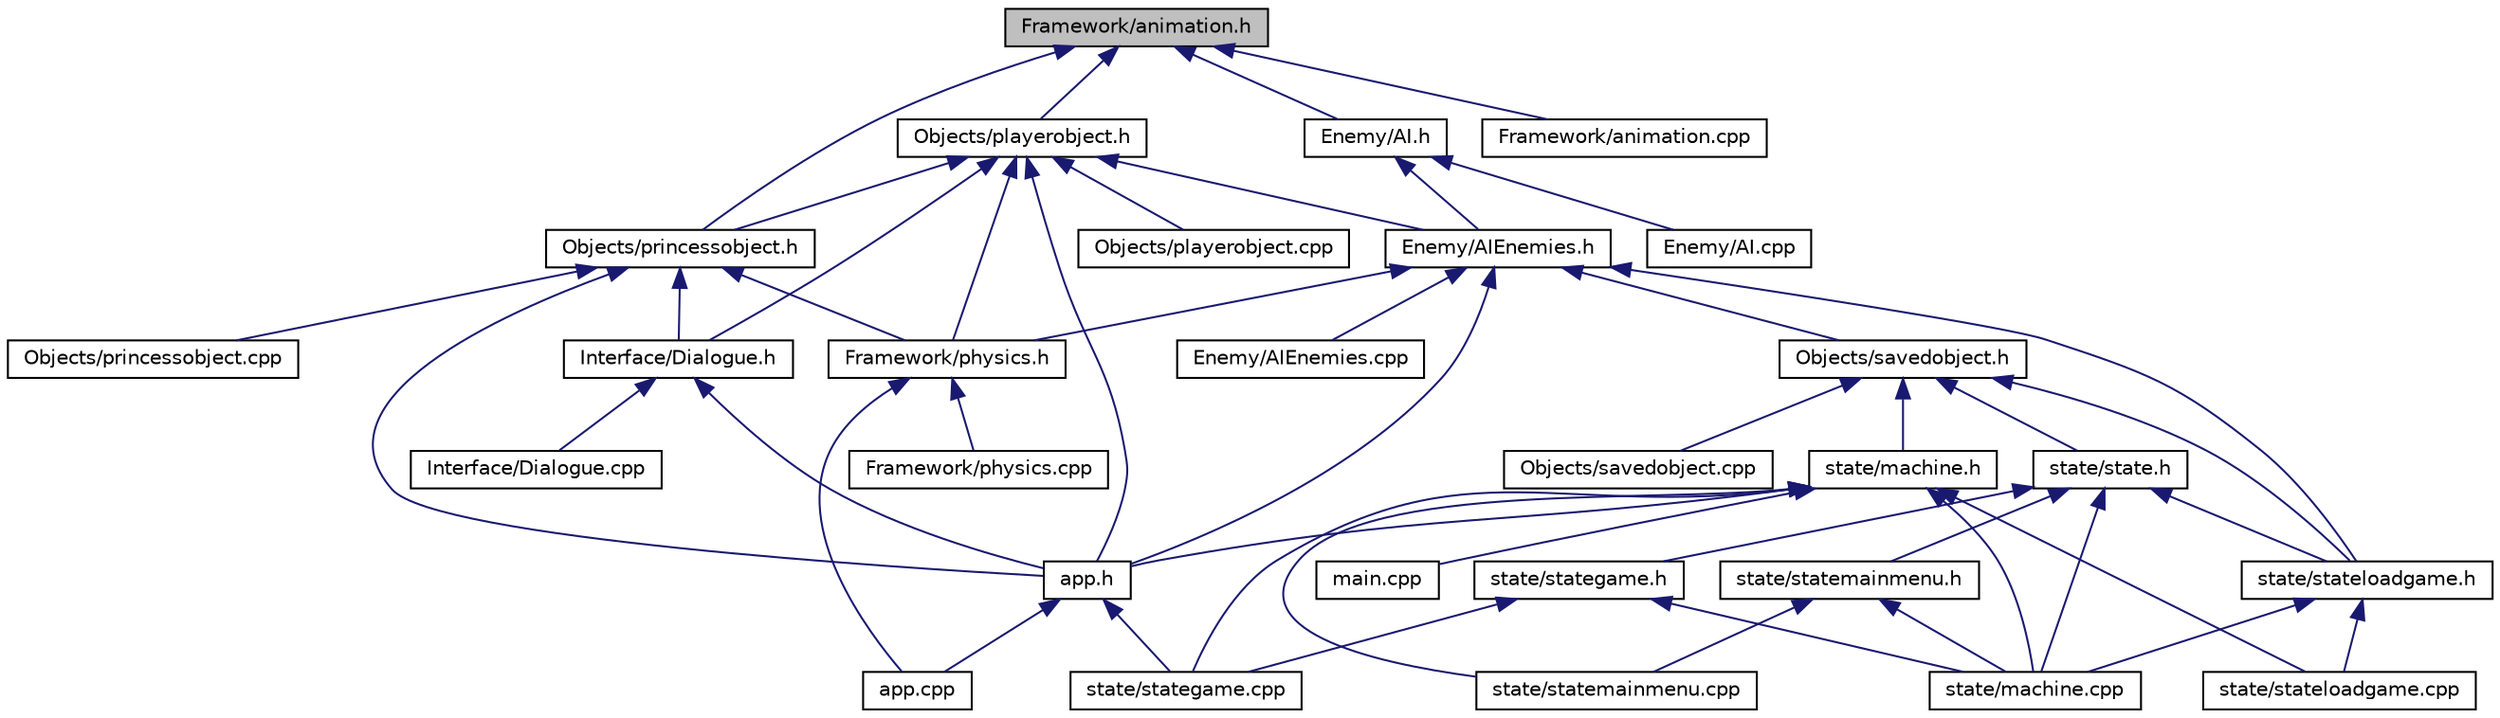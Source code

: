 digraph "Framework/animation.h"
{
  edge [fontname="Helvetica",fontsize="10",labelfontname="Helvetica",labelfontsize="10"];
  node [fontname="Helvetica",fontsize="10",shape=record];
  Node1 [label="Framework/animation.h",height=0.2,width=0.4,color="black", fillcolor="grey75", style="filled", fontcolor="black"];
  Node1 -> Node2 [dir="back",color="midnightblue",fontsize="10",style="solid",fontname="Helvetica"];
  Node2 [label="Objects/playerobject.h",height=0.2,width=0.4,color="black", fillcolor="white", style="filled",URL="$playerobject_8h.html"];
  Node2 -> Node3 [dir="back",color="midnightblue",fontsize="10",style="solid",fontname="Helvetica"];
  Node3 [label="app.h",height=0.2,width=0.4,color="black", fillcolor="white", style="filled",URL="$app_8h.html"];
  Node3 -> Node4 [dir="back",color="midnightblue",fontsize="10",style="solid",fontname="Helvetica"];
  Node4 [label="app.cpp",height=0.2,width=0.4,color="black", fillcolor="white", style="filled",URL="$app_8cpp.html"];
  Node3 -> Node5 [dir="back",color="midnightblue",fontsize="10",style="solid",fontname="Helvetica"];
  Node5 [label="state/stategame.cpp",height=0.2,width=0.4,color="black", fillcolor="white", style="filled",URL="$stategame_8cpp.html"];
  Node2 -> Node6 [dir="back",color="midnightblue",fontsize="10",style="solid",fontname="Helvetica"];
  Node6 [label="Objects/princessobject.h",height=0.2,width=0.4,color="black", fillcolor="white", style="filled",URL="$princessobject_8h.html"];
  Node6 -> Node3 [dir="back",color="midnightblue",fontsize="10",style="solid",fontname="Helvetica"];
  Node6 -> Node7 [dir="back",color="midnightblue",fontsize="10",style="solid",fontname="Helvetica"];
  Node7 [label="Interface/Dialogue.h",height=0.2,width=0.4,color="black", fillcolor="white", style="filled",URL="$Dialogue_8h.html"];
  Node7 -> Node3 [dir="back",color="midnightblue",fontsize="10",style="solid",fontname="Helvetica"];
  Node7 -> Node8 [dir="back",color="midnightblue",fontsize="10",style="solid",fontname="Helvetica"];
  Node8 [label="Interface/Dialogue.cpp",height=0.2,width=0.4,color="black", fillcolor="white", style="filled",URL="$Dialogue_8cpp.html"];
  Node6 -> Node9 [dir="back",color="midnightblue",fontsize="10",style="solid",fontname="Helvetica"];
  Node9 [label="Framework/physics.h",height=0.2,width=0.4,color="black", fillcolor="white", style="filled",URL="$physics_8h.html"];
  Node9 -> Node4 [dir="back",color="midnightblue",fontsize="10",style="solid",fontname="Helvetica"];
  Node9 -> Node10 [dir="back",color="midnightblue",fontsize="10",style="solid",fontname="Helvetica"];
  Node10 [label="Framework/physics.cpp",height=0.2,width=0.4,color="black", fillcolor="white", style="filled",URL="$physics_8cpp.html"];
  Node6 -> Node11 [dir="back",color="midnightblue",fontsize="10",style="solid",fontname="Helvetica"];
  Node11 [label="Objects/princessobject.cpp",height=0.2,width=0.4,color="black", fillcolor="white", style="filled",URL="$princessobject_8cpp.html"];
  Node2 -> Node12 [dir="back",color="midnightblue",fontsize="10",style="solid",fontname="Helvetica"];
  Node12 [label="Enemy/AIEnemies.h",height=0.2,width=0.4,color="black", fillcolor="white", style="filled",URL="$AIEnemies_8h.html"];
  Node12 -> Node3 [dir="back",color="midnightblue",fontsize="10",style="solid",fontname="Helvetica"];
  Node12 -> Node13 [dir="back",color="midnightblue",fontsize="10",style="solid",fontname="Helvetica"];
  Node13 [label="Objects/savedobject.h",height=0.2,width=0.4,color="black", fillcolor="white", style="filled",URL="$savedobject_8h.html"];
  Node13 -> Node14 [dir="back",color="midnightblue",fontsize="10",style="solid",fontname="Helvetica"];
  Node14 [label="state/machine.h",height=0.2,width=0.4,color="black", fillcolor="white", style="filled",URL="$machine_8h.html"];
  Node14 -> Node3 [dir="back",color="midnightblue",fontsize="10",style="solid",fontname="Helvetica"];
  Node14 -> Node15 [dir="back",color="midnightblue",fontsize="10",style="solid",fontname="Helvetica"];
  Node15 [label="main.cpp",height=0.2,width=0.4,color="black", fillcolor="white", style="filled",URL="$main_8cpp.html"];
  Node14 -> Node16 [dir="back",color="midnightblue",fontsize="10",style="solid",fontname="Helvetica"];
  Node16 [label="state/machine.cpp",height=0.2,width=0.4,color="black", fillcolor="white", style="filled",URL="$machine_8cpp.html"];
  Node14 -> Node5 [dir="back",color="midnightblue",fontsize="10",style="solid",fontname="Helvetica"];
  Node14 -> Node17 [dir="back",color="midnightblue",fontsize="10",style="solid",fontname="Helvetica"];
  Node17 [label="state/stateloadgame.cpp",height=0.2,width=0.4,color="black", fillcolor="white", style="filled",URL="$stateloadgame_8cpp.html"];
  Node14 -> Node18 [dir="back",color="midnightblue",fontsize="10",style="solid",fontname="Helvetica"];
  Node18 [label="state/statemainmenu.cpp",height=0.2,width=0.4,color="black", fillcolor="white", style="filled",URL="$statemainmenu_8cpp.html"];
  Node13 -> Node19 [dir="back",color="midnightblue",fontsize="10",style="solid",fontname="Helvetica"];
  Node19 [label="Objects/savedobject.cpp",height=0.2,width=0.4,color="black", fillcolor="white", style="filled",URL="$savedobject_8cpp.html"];
  Node13 -> Node20 [dir="back",color="midnightblue",fontsize="10",style="solid",fontname="Helvetica"];
  Node20 [label="state/state.h",height=0.2,width=0.4,color="black", fillcolor="white", style="filled",URL="$state_8h.html"];
  Node20 -> Node16 [dir="back",color="midnightblue",fontsize="10",style="solid",fontname="Helvetica"];
  Node20 -> Node21 [dir="back",color="midnightblue",fontsize="10",style="solid",fontname="Helvetica"];
  Node21 [label="state/statemainmenu.h",height=0.2,width=0.4,color="black", fillcolor="white", style="filled",URL="$statemainmenu_8h.html"];
  Node21 -> Node16 [dir="back",color="midnightblue",fontsize="10",style="solid",fontname="Helvetica"];
  Node21 -> Node18 [dir="back",color="midnightblue",fontsize="10",style="solid",fontname="Helvetica"];
  Node20 -> Node22 [dir="back",color="midnightblue",fontsize="10",style="solid",fontname="Helvetica"];
  Node22 [label="state/stategame.h",height=0.2,width=0.4,color="black", fillcolor="white", style="filled",URL="$stategame_8h.html"];
  Node22 -> Node16 [dir="back",color="midnightblue",fontsize="10",style="solid",fontname="Helvetica"];
  Node22 -> Node5 [dir="back",color="midnightblue",fontsize="10",style="solid",fontname="Helvetica"];
  Node20 -> Node23 [dir="back",color="midnightblue",fontsize="10",style="solid",fontname="Helvetica"];
  Node23 [label="state/stateloadgame.h",height=0.2,width=0.4,color="black", fillcolor="white", style="filled",URL="$stateloadgame_8h.html"];
  Node23 -> Node16 [dir="back",color="midnightblue",fontsize="10",style="solid",fontname="Helvetica"];
  Node23 -> Node17 [dir="back",color="midnightblue",fontsize="10",style="solid",fontname="Helvetica"];
  Node13 -> Node23 [dir="back",color="midnightblue",fontsize="10",style="solid",fontname="Helvetica"];
  Node12 -> Node9 [dir="back",color="midnightblue",fontsize="10",style="solid",fontname="Helvetica"];
  Node12 -> Node24 [dir="back",color="midnightblue",fontsize="10",style="solid",fontname="Helvetica"];
  Node24 [label="Enemy/AIEnemies.cpp",height=0.2,width=0.4,color="black", fillcolor="white", style="filled",URL="$AIEnemies_8cpp.html"];
  Node12 -> Node23 [dir="back",color="midnightblue",fontsize="10",style="solid",fontname="Helvetica"];
  Node2 -> Node7 [dir="back",color="midnightblue",fontsize="10",style="solid",fontname="Helvetica"];
  Node2 -> Node9 [dir="back",color="midnightblue",fontsize="10",style="solid",fontname="Helvetica"];
  Node2 -> Node25 [dir="back",color="midnightblue",fontsize="10",style="solid",fontname="Helvetica"];
  Node25 [label="Objects/playerobject.cpp",height=0.2,width=0.4,color="black", fillcolor="white", style="filled",URL="$playerobject_8cpp.html"];
  Node1 -> Node6 [dir="back",color="midnightblue",fontsize="10",style="solid",fontname="Helvetica"];
  Node1 -> Node26 [dir="back",color="midnightblue",fontsize="10",style="solid",fontname="Helvetica"];
  Node26 [label="Enemy/AI.h",height=0.2,width=0.4,color="black", fillcolor="white", style="filled",URL="$AI_8h.html"];
  Node26 -> Node12 [dir="back",color="midnightblue",fontsize="10",style="solid",fontname="Helvetica"];
  Node26 -> Node27 [dir="back",color="midnightblue",fontsize="10",style="solid",fontname="Helvetica"];
  Node27 [label="Enemy/AI.cpp",height=0.2,width=0.4,color="black", fillcolor="white", style="filled",URL="$AI_8cpp.html"];
  Node1 -> Node28 [dir="back",color="midnightblue",fontsize="10",style="solid",fontname="Helvetica"];
  Node28 [label="Framework/animation.cpp",height=0.2,width=0.4,color="black", fillcolor="white", style="filled",URL="$animation_8cpp.html"];
}
